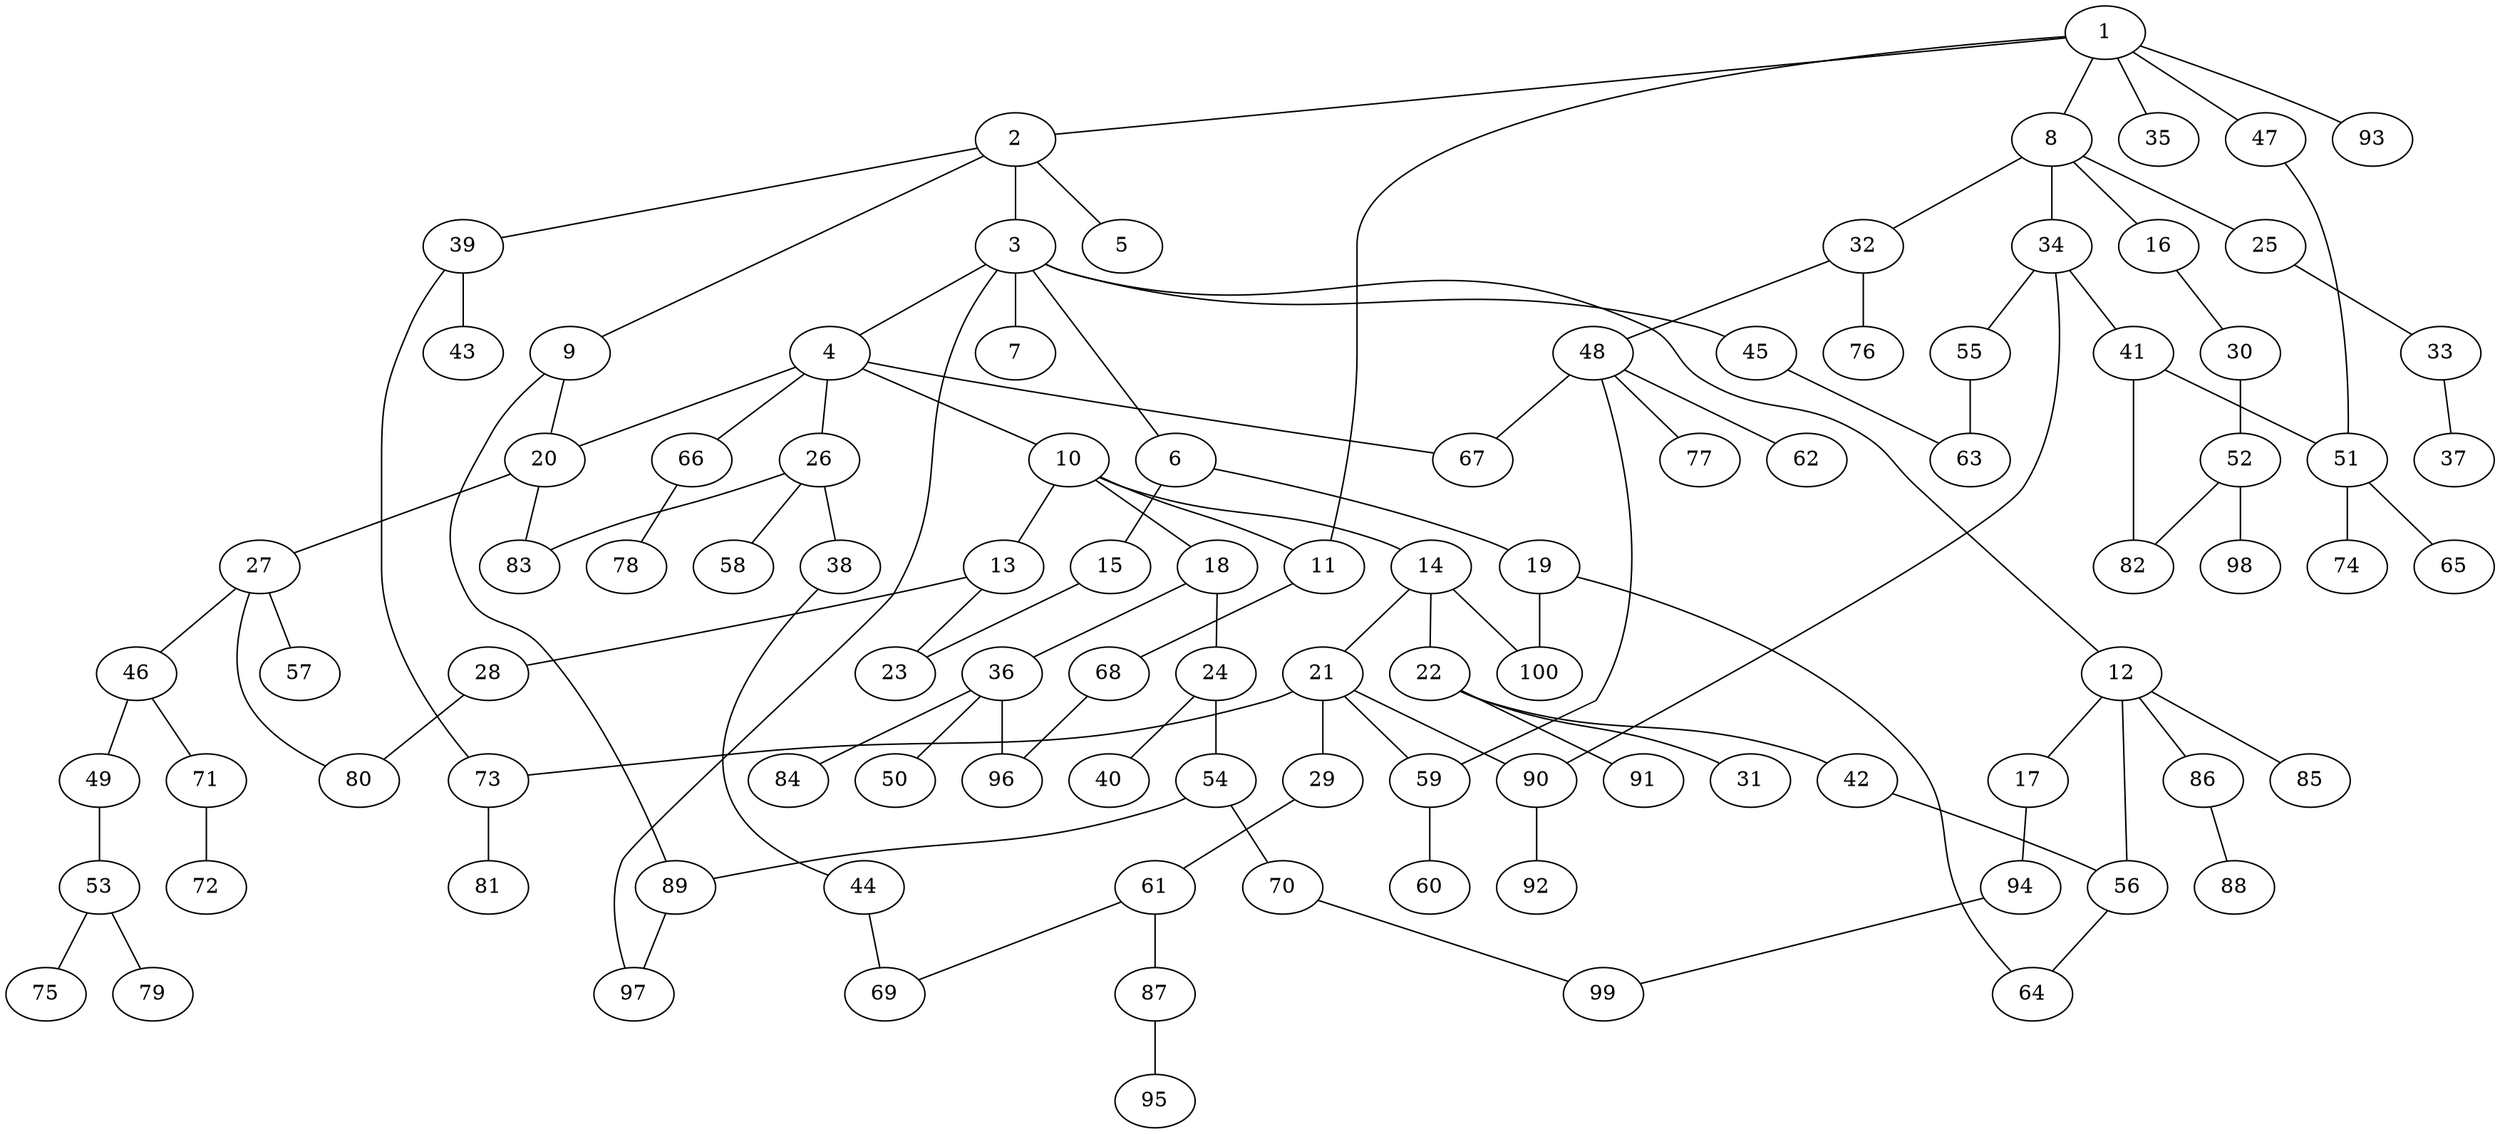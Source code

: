 graph graphname {1--2
1--8
1--11
1--35
1--47
1--93
2--3
2--5
2--9
2--39
3--4
3--6
3--7
3--12
3--45
3--97
4--10
4--20
4--26
4--66
4--67
6--15
6--19
8--16
8--25
8--32
8--34
9--20
9--89
10--11
10--13
10--14
10--18
11--68
12--17
12--56
12--85
12--86
13--23
13--28
14--21
14--22
14--100
15--23
16--30
17--94
18--24
18--36
19--64
19--100
20--27
20--83
21--29
21--59
21--73
21--90
22--31
22--42
22--91
24--40
24--54
25--33
26--38
26--58
26--83
27--46
27--57
27--80
28--80
29--61
30--52
32--48
32--76
33--37
34--41
34--55
34--90
36--50
36--84
36--96
38--44
39--43
39--73
41--51
41--82
42--56
44--69
45--63
46--49
46--71
47--51
48--59
48--62
48--67
48--77
49--53
51--65
51--74
52--82
52--98
53--75
53--79
54--70
54--89
55--63
56--64
59--60
61--69
61--87
66--78
68--96
70--99
71--72
73--81
86--88
87--95
89--97
90--92
94--99
}